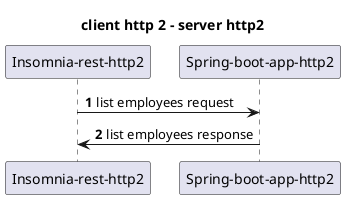 @startuml
'https://plantuml.com/sequence-diagram

autonumber

title "client http 2 - server http2"

participant "Insomnia-rest-http2"
participant "Spring-boot-app-http2"

"Insomnia-rest-http2" -> "Spring-boot-app-http2": list employees request
"Spring-boot-app-http2" -> "Insomnia-rest-http2": list employees response


@enduml
